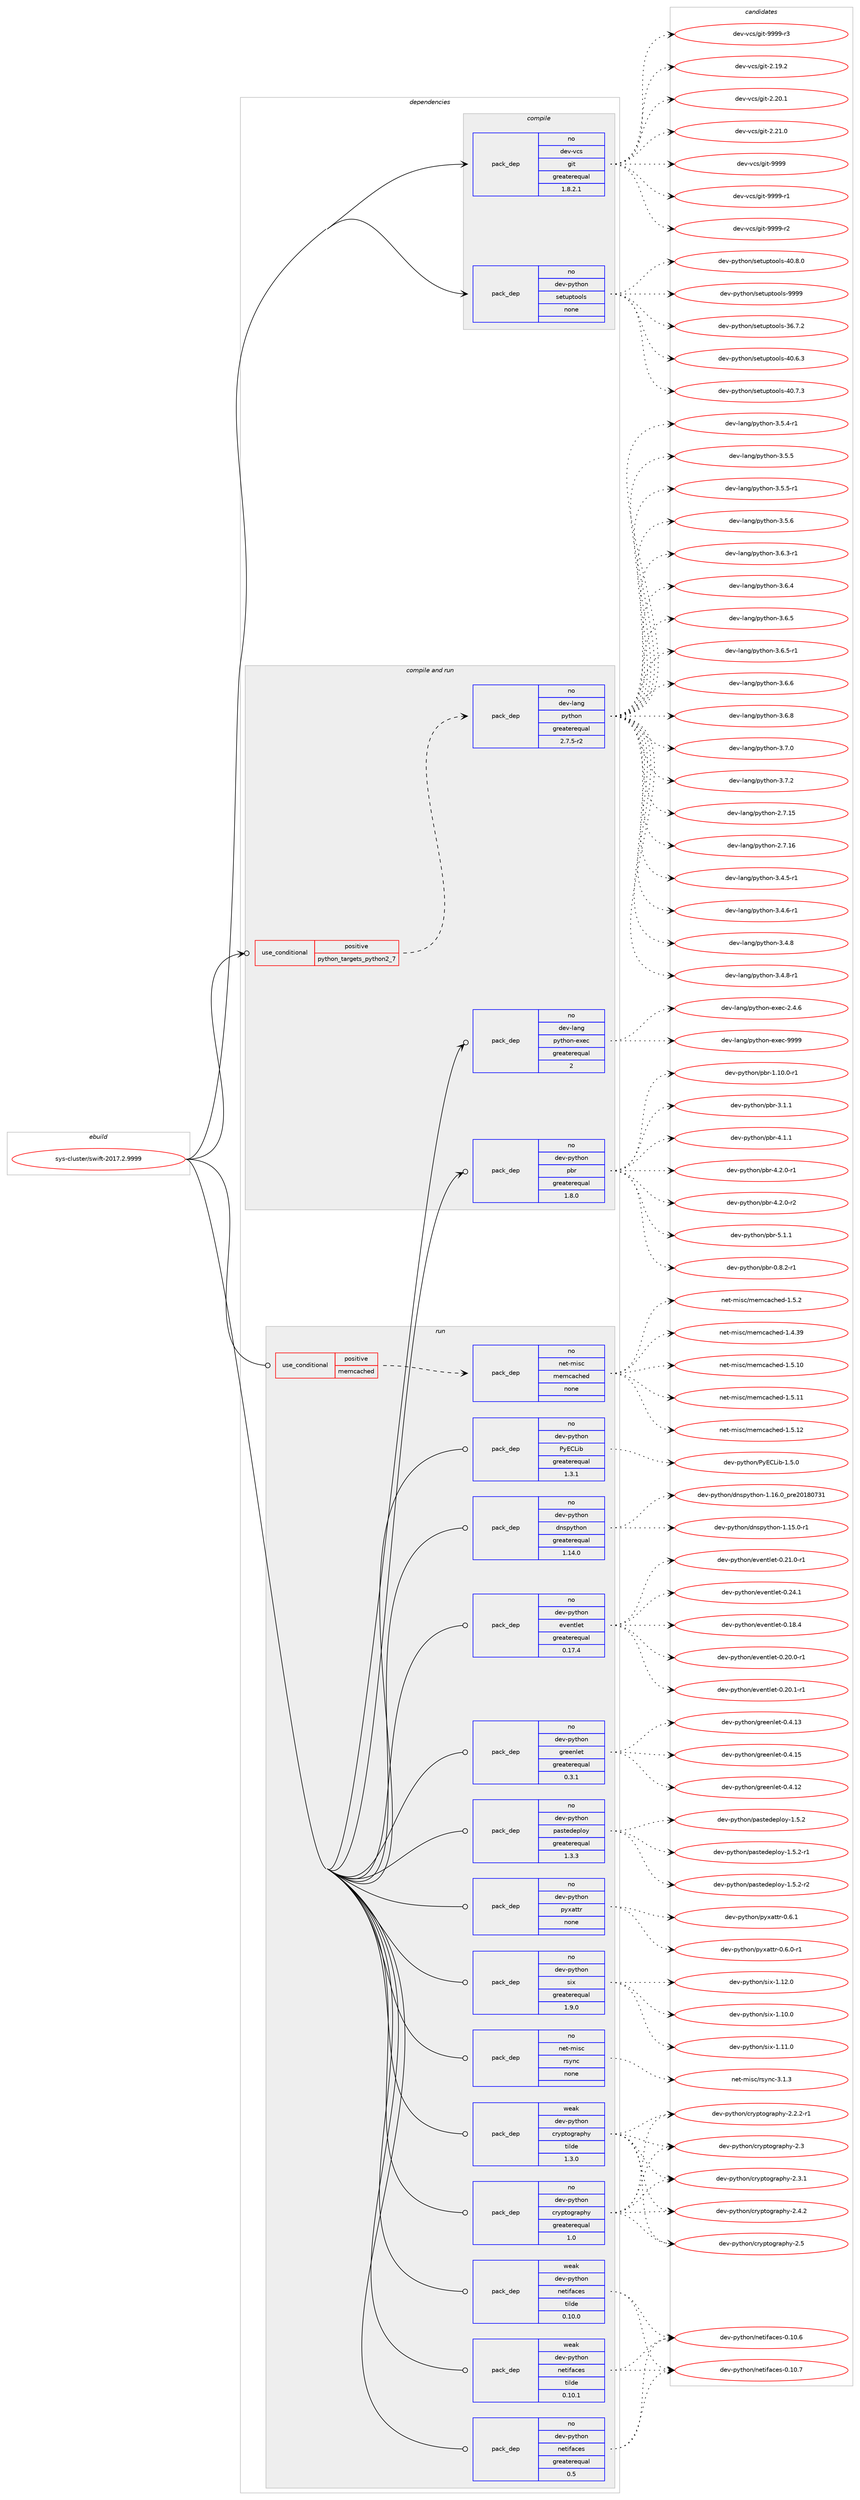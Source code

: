 digraph prolog {

# *************
# Graph options
# *************

newrank=true;
concentrate=true;
compound=true;
graph [rankdir=LR,fontname=Helvetica,fontsize=10,ranksep=1.5];#, ranksep=2.5, nodesep=0.2];
edge  [arrowhead=vee];
node  [fontname=Helvetica,fontsize=10];

# **********
# The ebuild
# **********

subgraph cluster_leftcol {
color=gray;
rank=same;
label=<<i>ebuild</i>>;
id [label="sys-cluster/swift-2017.2.9999", color=red, width=4, href="../sys-cluster/swift-2017.2.9999.svg"];
}

# ****************
# The dependencies
# ****************

subgraph cluster_midcol {
color=gray;
label=<<i>dependencies</i>>;
subgraph cluster_compile {
fillcolor="#eeeeee";
style=filled;
label=<<i>compile</i>>;
subgraph pack1238488 {
dependency1725992 [label=<<TABLE BORDER="0" CELLBORDER="1" CELLSPACING="0" CELLPADDING="4" WIDTH="220"><TR><TD ROWSPAN="6" CELLPADDING="30">pack_dep</TD></TR><TR><TD WIDTH="110">no</TD></TR><TR><TD>dev-python</TD></TR><TR><TD>setuptools</TD></TR><TR><TD>none</TD></TR><TR><TD></TD></TR></TABLE>>, shape=none, color=blue];
}
id:e -> dependency1725992:w [weight=20,style="solid",arrowhead="vee"];
subgraph pack1238489 {
dependency1725993 [label=<<TABLE BORDER="0" CELLBORDER="1" CELLSPACING="0" CELLPADDING="4" WIDTH="220"><TR><TD ROWSPAN="6" CELLPADDING="30">pack_dep</TD></TR><TR><TD WIDTH="110">no</TD></TR><TR><TD>dev-vcs</TD></TR><TR><TD>git</TD></TR><TR><TD>greaterequal</TD></TR><TR><TD>1.8.2.1</TD></TR></TABLE>>, shape=none, color=blue];
}
id:e -> dependency1725993:w [weight=20,style="solid",arrowhead="vee"];
}
subgraph cluster_compileandrun {
fillcolor="#eeeeee";
style=filled;
label=<<i>compile and run</i>>;
subgraph cond459225 {
dependency1725994 [label=<<TABLE BORDER="0" CELLBORDER="1" CELLSPACING="0" CELLPADDING="4"><TR><TD ROWSPAN="3" CELLPADDING="10">use_conditional</TD></TR><TR><TD>positive</TD></TR><TR><TD>python_targets_python2_7</TD></TR></TABLE>>, shape=none, color=red];
subgraph pack1238490 {
dependency1725995 [label=<<TABLE BORDER="0" CELLBORDER="1" CELLSPACING="0" CELLPADDING="4" WIDTH="220"><TR><TD ROWSPAN="6" CELLPADDING="30">pack_dep</TD></TR><TR><TD WIDTH="110">no</TD></TR><TR><TD>dev-lang</TD></TR><TR><TD>python</TD></TR><TR><TD>greaterequal</TD></TR><TR><TD>2.7.5-r2</TD></TR></TABLE>>, shape=none, color=blue];
}
dependency1725994:e -> dependency1725995:w [weight=20,style="dashed",arrowhead="vee"];
}
id:e -> dependency1725994:w [weight=20,style="solid",arrowhead="odotvee"];
subgraph pack1238491 {
dependency1725996 [label=<<TABLE BORDER="0" CELLBORDER="1" CELLSPACING="0" CELLPADDING="4" WIDTH="220"><TR><TD ROWSPAN="6" CELLPADDING="30">pack_dep</TD></TR><TR><TD WIDTH="110">no</TD></TR><TR><TD>dev-lang</TD></TR><TR><TD>python-exec</TD></TR><TR><TD>greaterequal</TD></TR><TR><TD>2</TD></TR></TABLE>>, shape=none, color=blue];
}
id:e -> dependency1725996:w [weight=20,style="solid",arrowhead="odotvee"];
subgraph pack1238492 {
dependency1725997 [label=<<TABLE BORDER="0" CELLBORDER="1" CELLSPACING="0" CELLPADDING="4" WIDTH="220"><TR><TD ROWSPAN="6" CELLPADDING="30">pack_dep</TD></TR><TR><TD WIDTH="110">no</TD></TR><TR><TD>dev-python</TD></TR><TR><TD>pbr</TD></TR><TR><TD>greaterequal</TD></TR><TR><TD>1.8.0</TD></TR></TABLE>>, shape=none, color=blue];
}
id:e -> dependency1725997:w [weight=20,style="solid",arrowhead="odotvee"];
}
subgraph cluster_run {
fillcolor="#eeeeee";
style=filled;
label=<<i>run</i>>;
subgraph cond459226 {
dependency1725998 [label=<<TABLE BORDER="0" CELLBORDER="1" CELLSPACING="0" CELLPADDING="4"><TR><TD ROWSPAN="3" CELLPADDING="10">use_conditional</TD></TR><TR><TD>positive</TD></TR><TR><TD>memcached</TD></TR></TABLE>>, shape=none, color=red];
subgraph pack1238493 {
dependency1725999 [label=<<TABLE BORDER="0" CELLBORDER="1" CELLSPACING="0" CELLPADDING="4" WIDTH="220"><TR><TD ROWSPAN="6" CELLPADDING="30">pack_dep</TD></TR><TR><TD WIDTH="110">no</TD></TR><TR><TD>net-misc</TD></TR><TR><TD>memcached</TD></TR><TR><TD>none</TD></TR><TR><TD></TD></TR></TABLE>>, shape=none, color=blue];
}
dependency1725998:e -> dependency1725999:w [weight=20,style="dashed",arrowhead="vee"];
}
id:e -> dependency1725998:w [weight=20,style="solid",arrowhead="odot"];
subgraph pack1238494 {
dependency1726000 [label=<<TABLE BORDER="0" CELLBORDER="1" CELLSPACING="0" CELLPADDING="4" WIDTH="220"><TR><TD ROWSPAN="6" CELLPADDING="30">pack_dep</TD></TR><TR><TD WIDTH="110">no</TD></TR><TR><TD>dev-python</TD></TR><TR><TD>PyECLib</TD></TR><TR><TD>greaterequal</TD></TR><TR><TD>1.3.1</TD></TR></TABLE>>, shape=none, color=blue];
}
id:e -> dependency1726000:w [weight=20,style="solid",arrowhead="odot"];
subgraph pack1238495 {
dependency1726001 [label=<<TABLE BORDER="0" CELLBORDER="1" CELLSPACING="0" CELLPADDING="4" WIDTH="220"><TR><TD ROWSPAN="6" CELLPADDING="30">pack_dep</TD></TR><TR><TD WIDTH="110">no</TD></TR><TR><TD>dev-python</TD></TR><TR><TD>cryptography</TD></TR><TR><TD>greaterequal</TD></TR><TR><TD>1.0</TD></TR></TABLE>>, shape=none, color=blue];
}
id:e -> dependency1726001:w [weight=20,style="solid",arrowhead="odot"];
subgraph pack1238496 {
dependency1726002 [label=<<TABLE BORDER="0" CELLBORDER="1" CELLSPACING="0" CELLPADDING="4" WIDTH="220"><TR><TD ROWSPAN="6" CELLPADDING="30">pack_dep</TD></TR><TR><TD WIDTH="110">no</TD></TR><TR><TD>dev-python</TD></TR><TR><TD>dnspython</TD></TR><TR><TD>greaterequal</TD></TR><TR><TD>1.14.0</TD></TR></TABLE>>, shape=none, color=blue];
}
id:e -> dependency1726002:w [weight=20,style="solid",arrowhead="odot"];
subgraph pack1238497 {
dependency1726003 [label=<<TABLE BORDER="0" CELLBORDER="1" CELLSPACING="0" CELLPADDING="4" WIDTH="220"><TR><TD ROWSPAN="6" CELLPADDING="30">pack_dep</TD></TR><TR><TD WIDTH="110">no</TD></TR><TR><TD>dev-python</TD></TR><TR><TD>eventlet</TD></TR><TR><TD>greaterequal</TD></TR><TR><TD>0.17.4</TD></TR></TABLE>>, shape=none, color=blue];
}
id:e -> dependency1726003:w [weight=20,style="solid",arrowhead="odot"];
subgraph pack1238498 {
dependency1726004 [label=<<TABLE BORDER="0" CELLBORDER="1" CELLSPACING="0" CELLPADDING="4" WIDTH="220"><TR><TD ROWSPAN="6" CELLPADDING="30">pack_dep</TD></TR><TR><TD WIDTH="110">no</TD></TR><TR><TD>dev-python</TD></TR><TR><TD>greenlet</TD></TR><TR><TD>greaterequal</TD></TR><TR><TD>0.3.1</TD></TR></TABLE>>, shape=none, color=blue];
}
id:e -> dependency1726004:w [weight=20,style="solid",arrowhead="odot"];
subgraph pack1238499 {
dependency1726005 [label=<<TABLE BORDER="0" CELLBORDER="1" CELLSPACING="0" CELLPADDING="4" WIDTH="220"><TR><TD ROWSPAN="6" CELLPADDING="30">pack_dep</TD></TR><TR><TD WIDTH="110">no</TD></TR><TR><TD>dev-python</TD></TR><TR><TD>netifaces</TD></TR><TR><TD>greaterequal</TD></TR><TR><TD>0.5</TD></TR></TABLE>>, shape=none, color=blue];
}
id:e -> dependency1726005:w [weight=20,style="solid",arrowhead="odot"];
subgraph pack1238500 {
dependency1726006 [label=<<TABLE BORDER="0" CELLBORDER="1" CELLSPACING="0" CELLPADDING="4" WIDTH="220"><TR><TD ROWSPAN="6" CELLPADDING="30">pack_dep</TD></TR><TR><TD WIDTH="110">no</TD></TR><TR><TD>dev-python</TD></TR><TR><TD>pastedeploy</TD></TR><TR><TD>greaterequal</TD></TR><TR><TD>1.3.3</TD></TR></TABLE>>, shape=none, color=blue];
}
id:e -> dependency1726006:w [weight=20,style="solid",arrowhead="odot"];
subgraph pack1238501 {
dependency1726007 [label=<<TABLE BORDER="0" CELLBORDER="1" CELLSPACING="0" CELLPADDING="4" WIDTH="220"><TR><TD ROWSPAN="6" CELLPADDING="30">pack_dep</TD></TR><TR><TD WIDTH="110">no</TD></TR><TR><TD>dev-python</TD></TR><TR><TD>pyxattr</TD></TR><TR><TD>none</TD></TR><TR><TD></TD></TR></TABLE>>, shape=none, color=blue];
}
id:e -> dependency1726007:w [weight=20,style="solid",arrowhead="odot"];
subgraph pack1238502 {
dependency1726008 [label=<<TABLE BORDER="0" CELLBORDER="1" CELLSPACING="0" CELLPADDING="4" WIDTH="220"><TR><TD ROWSPAN="6" CELLPADDING="30">pack_dep</TD></TR><TR><TD WIDTH="110">no</TD></TR><TR><TD>dev-python</TD></TR><TR><TD>six</TD></TR><TR><TD>greaterequal</TD></TR><TR><TD>1.9.0</TD></TR></TABLE>>, shape=none, color=blue];
}
id:e -> dependency1726008:w [weight=20,style="solid",arrowhead="odot"];
subgraph pack1238503 {
dependency1726009 [label=<<TABLE BORDER="0" CELLBORDER="1" CELLSPACING="0" CELLPADDING="4" WIDTH="220"><TR><TD ROWSPAN="6" CELLPADDING="30">pack_dep</TD></TR><TR><TD WIDTH="110">no</TD></TR><TR><TD>net-misc</TD></TR><TR><TD>rsync</TD></TR><TR><TD>none</TD></TR><TR><TD></TD></TR></TABLE>>, shape=none, color=blue];
}
id:e -> dependency1726009:w [weight=20,style="solid",arrowhead="odot"];
subgraph pack1238504 {
dependency1726010 [label=<<TABLE BORDER="0" CELLBORDER="1" CELLSPACING="0" CELLPADDING="4" WIDTH="220"><TR><TD ROWSPAN="6" CELLPADDING="30">pack_dep</TD></TR><TR><TD WIDTH="110">weak</TD></TR><TR><TD>dev-python</TD></TR><TR><TD>cryptography</TD></TR><TR><TD>tilde</TD></TR><TR><TD>1.3.0</TD></TR></TABLE>>, shape=none, color=blue];
}
id:e -> dependency1726010:w [weight=20,style="solid",arrowhead="odot"];
subgraph pack1238505 {
dependency1726011 [label=<<TABLE BORDER="0" CELLBORDER="1" CELLSPACING="0" CELLPADDING="4" WIDTH="220"><TR><TD ROWSPAN="6" CELLPADDING="30">pack_dep</TD></TR><TR><TD WIDTH="110">weak</TD></TR><TR><TD>dev-python</TD></TR><TR><TD>netifaces</TD></TR><TR><TD>tilde</TD></TR><TR><TD>0.10.0</TD></TR></TABLE>>, shape=none, color=blue];
}
id:e -> dependency1726011:w [weight=20,style="solid",arrowhead="odot"];
subgraph pack1238506 {
dependency1726012 [label=<<TABLE BORDER="0" CELLBORDER="1" CELLSPACING="0" CELLPADDING="4" WIDTH="220"><TR><TD ROWSPAN="6" CELLPADDING="30">pack_dep</TD></TR><TR><TD WIDTH="110">weak</TD></TR><TR><TD>dev-python</TD></TR><TR><TD>netifaces</TD></TR><TR><TD>tilde</TD></TR><TR><TD>0.10.1</TD></TR></TABLE>>, shape=none, color=blue];
}
id:e -> dependency1726012:w [weight=20,style="solid",arrowhead="odot"];
}
}

# **************
# The candidates
# **************

subgraph cluster_choices {
rank=same;
color=gray;
label=<<i>candidates</i>>;

subgraph choice1238488 {
color=black;
nodesep=1;
choice100101118451121211161041111104711510111611711211611111110811545515446554650 [label="dev-python/setuptools-36.7.2", color=red, width=4,href="../dev-python/setuptools-36.7.2.svg"];
choice100101118451121211161041111104711510111611711211611111110811545524846544651 [label="dev-python/setuptools-40.6.3", color=red, width=4,href="../dev-python/setuptools-40.6.3.svg"];
choice100101118451121211161041111104711510111611711211611111110811545524846554651 [label="dev-python/setuptools-40.7.3", color=red, width=4,href="../dev-python/setuptools-40.7.3.svg"];
choice100101118451121211161041111104711510111611711211611111110811545524846564648 [label="dev-python/setuptools-40.8.0", color=red, width=4,href="../dev-python/setuptools-40.8.0.svg"];
choice10010111845112121116104111110471151011161171121161111111081154557575757 [label="dev-python/setuptools-9999", color=red, width=4,href="../dev-python/setuptools-9999.svg"];
dependency1725992:e -> choice100101118451121211161041111104711510111611711211611111110811545515446554650:w [style=dotted,weight="100"];
dependency1725992:e -> choice100101118451121211161041111104711510111611711211611111110811545524846544651:w [style=dotted,weight="100"];
dependency1725992:e -> choice100101118451121211161041111104711510111611711211611111110811545524846554651:w [style=dotted,weight="100"];
dependency1725992:e -> choice100101118451121211161041111104711510111611711211611111110811545524846564648:w [style=dotted,weight="100"];
dependency1725992:e -> choice10010111845112121116104111110471151011161171121161111111081154557575757:w [style=dotted,weight="100"];
}
subgraph choice1238489 {
color=black;
nodesep=1;
choice10010111845118991154710310511645504649574650 [label="dev-vcs/git-2.19.2", color=red, width=4,href="../dev-vcs/git-2.19.2.svg"];
choice10010111845118991154710310511645504650484649 [label="dev-vcs/git-2.20.1", color=red, width=4,href="../dev-vcs/git-2.20.1.svg"];
choice10010111845118991154710310511645504650494648 [label="dev-vcs/git-2.21.0", color=red, width=4,href="../dev-vcs/git-2.21.0.svg"];
choice1001011184511899115471031051164557575757 [label="dev-vcs/git-9999", color=red, width=4,href="../dev-vcs/git-9999.svg"];
choice10010111845118991154710310511645575757574511449 [label="dev-vcs/git-9999-r1", color=red, width=4,href="../dev-vcs/git-9999-r1.svg"];
choice10010111845118991154710310511645575757574511450 [label="dev-vcs/git-9999-r2", color=red, width=4,href="../dev-vcs/git-9999-r2.svg"];
choice10010111845118991154710310511645575757574511451 [label="dev-vcs/git-9999-r3", color=red, width=4,href="../dev-vcs/git-9999-r3.svg"];
dependency1725993:e -> choice10010111845118991154710310511645504649574650:w [style=dotted,weight="100"];
dependency1725993:e -> choice10010111845118991154710310511645504650484649:w [style=dotted,weight="100"];
dependency1725993:e -> choice10010111845118991154710310511645504650494648:w [style=dotted,weight="100"];
dependency1725993:e -> choice1001011184511899115471031051164557575757:w [style=dotted,weight="100"];
dependency1725993:e -> choice10010111845118991154710310511645575757574511449:w [style=dotted,weight="100"];
dependency1725993:e -> choice10010111845118991154710310511645575757574511450:w [style=dotted,weight="100"];
dependency1725993:e -> choice10010111845118991154710310511645575757574511451:w [style=dotted,weight="100"];
}
subgraph choice1238490 {
color=black;
nodesep=1;
choice10010111845108971101034711212111610411111045504655464953 [label="dev-lang/python-2.7.15", color=red, width=4,href="../dev-lang/python-2.7.15.svg"];
choice10010111845108971101034711212111610411111045504655464954 [label="dev-lang/python-2.7.16", color=red, width=4,href="../dev-lang/python-2.7.16.svg"];
choice1001011184510897110103471121211161041111104551465246534511449 [label="dev-lang/python-3.4.5-r1", color=red, width=4,href="../dev-lang/python-3.4.5-r1.svg"];
choice1001011184510897110103471121211161041111104551465246544511449 [label="dev-lang/python-3.4.6-r1", color=red, width=4,href="../dev-lang/python-3.4.6-r1.svg"];
choice100101118451089711010347112121116104111110455146524656 [label="dev-lang/python-3.4.8", color=red, width=4,href="../dev-lang/python-3.4.8.svg"];
choice1001011184510897110103471121211161041111104551465246564511449 [label="dev-lang/python-3.4.8-r1", color=red, width=4,href="../dev-lang/python-3.4.8-r1.svg"];
choice1001011184510897110103471121211161041111104551465346524511449 [label="dev-lang/python-3.5.4-r1", color=red, width=4,href="../dev-lang/python-3.5.4-r1.svg"];
choice100101118451089711010347112121116104111110455146534653 [label="dev-lang/python-3.5.5", color=red, width=4,href="../dev-lang/python-3.5.5.svg"];
choice1001011184510897110103471121211161041111104551465346534511449 [label="dev-lang/python-3.5.5-r1", color=red, width=4,href="../dev-lang/python-3.5.5-r1.svg"];
choice100101118451089711010347112121116104111110455146534654 [label="dev-lang/python-3.5.6", color=red, width=4,href="../dev-lang/python-3.5.6.svg"];
choice1001011184510897110103471121211161041111104551465446514511449 [label="dev-lang/python-3.6.3-r1", color=red, width=4,href="../dev-lang/python-3.6.3-r1.svg"];
choice100101118451089711010347112121116104111110455146544652 [label="dev-lang/python-3.6.4", color=red, width=4,href="../dev-lang/python-3.6.4.svg"];
choice100101118451089711010347112121116104111110455146544653 [label="dev-lang/python-3.6.5", color=red, width=4,href="../dev-lang/python-3.6.5.svg"];
choice1001011184510897110103471121211161041111104551465446534511449 [label="dev-lang/python-3.6.5-r1", color=red, width=4,href="../dev-lang/python-3.6.5-r1.svg"];
choice100101118451089711010347112121116104111110455146544654 [label="dev-lang/python-3.6.6", color=red, width=4,href="../dev-lang/python-3.6.6.svg"];
choice100101118451089711010347112121116104111110455146544656 [label="dev-lang/python-3.6.8", color=red, width=4,href="../dev-lang/python-3.6.8.svg"];
choice100101118451089711010347112121116104111110455146554648 [label="dev-lang/python-3.7.0", color=red, width=4,href="../dev-lang/python-3.7.0.svg"];
choice100101118451089711010347112121116104111110455146554650 [label="dev-lang/python-3.7.2", color=red, width=4,href="../dev-lang/python-3.7.2.svg"];
dependency1725995:e -> choice10010111845108971101034711212111610411111045504655464953:w [style=dotted,weight="100"];
dependency1725995:e -> choice10010111845108971101034711212111610411111045504655464954:w [style=dotted,weight="100"];
dependency1725995:e -> choice1001011184510897110103471121211161041111104551465246534511449:w [style=dotted,weight="100"];
dependency1725995:e -> choice1001011184510897110103471121211161041111104551465246544511449:w [style=dotted,weight="100"];
dependency1725995:e -> choice100101118451089711010347112121116104111110455146524656:w [style=dotted,weight="100"];
dependency1725995:e -> choice1001011184510897110103471121211161041111104551465246564511449:w [style=dotted,weight="100"];
dependency1725995:e -> choice1001011184510897110103471121211161041111104551465346524511449:w [style=dotted,weight="100"];
dependency1725995:e -> choice100101118451089711010347112121116104111110455146534653:w [style=dotted,weight="100"];
dependency1725995:e -> choice1001011184510897110103471121211161041111104551465346534511449:w [style=dotted,weight="100"];
dependency1725995:e -> choice100101118451089711010347112121116104111110455146534654:w [style=dotted,weight="100"];
dependency1725995:e -> choice1001011184510897110103471121211161041111104551465446514511449:w [style=dotted,weight="100"];
dependency1725995:e -> choice100101118451089711010347112121116104111110455146544652:w [style=dotted,weight="100"];
dependency1725995:e -> choice100101118451089711010347112121116104111110455146544653:w [style=dotted,weight="100"];
dependency1725995:e -> choice1001011184510897110103471121211161041111104551465446534511449:w [style=dotted,weight="100"];
dependency1725995:e -> choice100101118451089711010347112121116104111110455146544654:w [style=dotted,weight="100"];
dependency1725995:e -> choice100101118451089711010347112121116104111110455146544656:w [style=dotted,weight="100"];
dependency1725995:e -> choice100101118451089711010347112121116104111110455146554648:w [style=dotted,weight="100"];
dependency1725995:e -> choice100101118451089711010347112121116104111110455146554650:w [style=dotted,weight="100"];
}
subgraph choice1238491 {
color=black;
nodesep=1;
choice1001011184510897110103471121211161041111104510112010199455046524654 [label="dev-lang/python-exec-2.4.6", color=red, width=4,href="../dev-lang/python-exec-2.4.6.svg"];
choice10010111845108971101034711212111610411111045101120101994557575757 [label="dev-lang/python-exec-9999", color=red, width=4,href="../dev-lang/python-exec-9999.svg"];
dependency1725996:e -> choice1001011184510897110103471121211161041111104510112010199455046524654:w [style=dotted,weight="100"];
dependency1725996:e -> choice10010111845108971101034711212111610411111045101120101994557575757:w [style=dotted,weight="100"];
}
subgraph choice1238492 {
color=black;
nodesep=1;
choice1001011184511212111610411111047112981144548465646504511449 [label="dev-python/pbr-0.8.2-r1", color=red, width=4,href="../dev-python/pbr-0.8.2-r1.svg"];
choice100101118451121211161041111104711298114454946494846484511449 [label="dev-python/pbr-1.10.0-r1", color=red, width=4,href="../dev-python/pbr-1.10.0-r1.svg"];
choice100101118451121211161041111104711298114455146494649 [label="dev-python/pbr-3.1.1", color=red, width=4,href="../dev-python/pbr-3.1.1.svg"];
choice100101118451121211161041111104711298114455246494649 [label="dev-python/pbr-4.1.1", color=red, width=4,href="../dev-python/pbr-4.1.1.svg"];
choice1001011184511212111610411111047112981144552465046484511449 [label="dev-python/pbr-4.2.0-r1", color=red, width=4,href="../dev-python/pbr-4.2.0-r1.svg"];
choice1001011184511212111610411111047112981144552465046484511450 [label="dev-python/pbr-4.2.0-r2", color=red, width=4,href="../dev-python/pbr-4.2.0-r2.svg"];
choice100101118451121211161041111104711298114455346494649 [label="dev-python/pbr-5.1.1", color=red, width=4,href="../dev-python/pbr-5.1.1.svg"];
dependency1725997:e -> choice1001011184511212111610411111047112981144548465646504511449:w [style=dotted,weight="100"];
dependency1725997:e -> choice100101118451121211161041111104711298114454946494846484511449:w [style=dotted,weight="100"];
dependency1725997:e -> choice100101118451121211161041111104711298114455146494649:w [style=dotted,weight="100"];
dependency1725997:e -> choice100101118451121211161041111104711298114455246494649:w [style=dotted,weight="100"];
dependency1725997:e -> choice1001011184511212111610411111047112981144552465046484511449:w [style=dotted,weight="100"];
dependency1725997:e -> choice1001011184511212111610411111047112981144552465046484511450:w [style=dotted,weight="100"];
dependency1725997:e -> choice100101118451121211161041111104711298114455346494649:w [style=dotted,weight="100"];
}
subgraph choice1238493 {
color=black;
nodesep=1;
choice11010111645109105115994710910110999979910410110045494652465157 [label="net-misc/memcached-1.4.39", color=red, width=4,href="../net-misc/memcached-1.4.39.svg"];
choice11010111645109105115994710910110999979910410110045494653464948 [label="net-misc/memcached-1.5.10", color=red, width=4,href="../net-misc/memcached-1.5.10.svg"];
choice11010111645109105115994710910110999979910410110045494653464949 [label="net-misc/memcached-1.5.11", color=red, width=4,href="../net-misc/memcached-1.5.11.svg"];
choice11010111645109105115994710910110999979910410110045494653464950 [label="net-misc/memcached-1.5.12", color=red, width=4,href="../net-misc/memcached-1.5.12.svg"];
choice110101116451091051159947109101109999799104101100454946534650 [label="net-misc/memcached-1.5.2", color=red, width=4,href="../net-misc/memcached-1.5.2.svg"];
dependency1725999:e -> choice11010111645109105115994710910110999979910410110045494652465157:w [style=dotted,weight="100"];
dependency1725999:e -> choice11010111645109105115994710910110999979910410110045494653464948:w [style=dotted,weight="100"];
dependency1725999:e -> choice11010111645109105115994710910110999979910410110045494653464949:w [style=dotted,weight="100"];
dependency1725999:e -> choice11010111645109105115994710910110999979910410110045494653464950:w [style=dotted,weight="100"];
dependency1725999:e -> choice110101116451091051159947109101109999799104101100454946534650:w [style=dotted,weight="100"];
}
subgraph choice1238494 {
color=black;
nodesep=1;
choice10010111845112121116104111110478012169677610598454946534648 [label="dev-python/PyECLib-1.5.0", color=red, width=4,href="../dev-python/PyECLib-1.5.0.svg"];
dependency1726000:e -> choice10010111845112121116104111110478012169677610598454946534648:w [style=dotted,weight="100"];
}
subgraph choice1238495 {
color=black;
nodesep=1;
choice100101118451121211161041111104799114121112116111103114971121041214550465046504511449 [label="dev-python/cryptography-2.2.2-r1", color=red, width=4,href="../dev-python/cryptography-2.2.2-r1.svg"];
choice1001011184511212111610411111047991141211121161111031149711210412145504651 [label="dev-python/cryptography-2.3", color=red, width=4,href="../dev-python/cryptography-2.3.svg"];
choice10010111845112121116104111110479911412111211611110311497112104121455046514649 [label="dev-python/cryptography-2.3.1", color=red, width=4,href="../dev-python/cryptography-2.3.1.svg"];
choice10010111845112121116104111110479911412111211611110311497112104121455046524650 [label="dev-python/cryptography-2.4.2", color=red, width=4,href="../dev-python/cryptography-2.4.2.svg"];
choice1001011184511212111610411111047991141211121161111031149711210412145504653 [label="dev-python/cryptography-2.5", color=red, width=4,href="../dev-python/cryptography-2.5.svg"];
dependency1726001:e -> choice100101118451121211161041111104799114121112116111103114971121041214550465046504511449:w [style=dotted,weight="100"];
dependency1726001:e -> choice1001011184511212111610411111047991141211121161111031149711210412145504651:w [style=dotted,weight="100"];
dependency1726001:e -> choice10010111845112121116104111110479911412111211611110311497112104121455046514649:w [style=dotted,weight="100"];
dependency1726001:e -> choice10010111845112121116104111110479911412111211611110311497112104121455046524650:w [style=dotted,weight="100"];
dependency1726001:e -> choice1001011184511212111610411111047991141211121161111031149711210412145504653:w [style=dotted,weight="100"];
}
subgraph choice1238496 {
color=black;
nodesep=1;
choice1001011184511212111610411111047100110115112121116104111110454946495346484511449 [label="dev-python/dnspython-1.15.0-r1", color=red, width=4,href="../dev-python/dnspython-1.15.0-r1.svg"];
choice100101118451121211161041111104710011011511212111610411111045494649544648951121141015048495648555149 [label="dev-python/dnspython-1.16.0_pre20180731", color=red, width=4,href="../dev-python/dnspython-1.16.0_pre20180731.svg"];
dependency1726002:e -> choice1001011184511212111610411111047100110115112121116104111110454946495346484511449:w [style=dotted,weight="100"];
dependency1726002:e -> choice100101118451121211161041111104710011011511212111610411111045494649544648951121141015048495648555149:w [style=dotted,weight="100"];
}
subgraph choice1238497 {
color=black;
nodesep=1;
choice100101118451121211161041111104710111810111011610810111645484649564652 [label="dev-python/eventlet-0.18.4", color=red, width=4,href="../dev-python/eventlet-0.18.4.svg"];
choice1001011184511212111610411111047101118101110116108101116454846504846484511449 [label="dev-python/eventlet-0.20.0-r1", color=red, width=4,href="../dev-python/eventlet-0.20.0-r1.svg"];
choice1001011184511212111610411111047101118101110116108101116454846504846494511449 [label="dev-python/eventlet-0.20.1-r1", color=red, width=4,href="../dev-python/eventlet-0.20.1-r1.svg"];
choice1001011184511212111610411111047101118101110116108101116454846504946484511449 [label="dev-python/eventlet-0.21.0-r1", color=red, width=4,href="../dev-python/eventlet-0.21.0-r1.svg"];
choice100101118451121211161041111104710111810111011610810111645484650524649 [label="dev-python/eventlet-0.24.1", color=red, width=4,href="../dev-python/eventlet-0.24.1.svg"];
dependency1726003:e -> choice100101118451121211161041111104710111810111011610810111645484649564652:w [style=dotted,weight="100"];
dependency1726003:e -> choice1001011184511212111610411111047101118101110116108101116454846504846484511449:w [style=dotted,weight="100"];
dependency1726003:e -> choice1001011184511212111610411111047101118101110116108101116454846504846494511449:w [style=dotted,weight="100"];
dependency1726003:e -> choice1001011184511212111610411111047101118101110116108101116454846504946484511449:w [style=dotted,weight="100"];
dependency1726003:e -> choice100101118451121211161041111104710111810111011610810111645484650524649:w [style=dotted,weight="100"];
}
subgraph choice1238498 {
color=black;
nodesep=1;
choice100101118451121211161041111104710311410110111010810111645484652464950 [label="dev-python/greenlet-0.4.12", color=red, width=4,href="../dev-python/greenlet-0.4.12.svg"];
choice100101118451121211161041111104710311410110111010810111645484652464951 [label="dev-python/greenlet-0.4.13", color=red, width=4,href="../dev-python/greenlet-0.4.13.svg"];
choice100101118451121211161041111104710311410110111010810111645484652464953 [label="dev-python/greenlet-0.4.15", color=red, width=4,href="../dev-python/greenlet-0.4.15.svg"];
dependency1726004:e -> choice100101118451121211161041111104710311410110111010810111645484652464950:w [style=dotted,weight="100"];
dependency1726004:e -> choice100101118451121211161041111104710311410110111010810111645484652464951:w [style=dotted,weight="100"];
dependency1726004:e -> choice100101118451121211161041111104710311410110111010810111645484652464953:w [style=dotted,weight="100"];
}
subgraph choice1238499 {
color=black;
nodesep=1;
choice1001011184511212111610411111047110101116105102979910111545484649484654 [label="dev-python/netifaces-0.10.6", color=red, width=4,href="../dev-python/netifaces-0.10.6.svg"];
choice1001011184511212111610411111047110101116105102979910111545484649484655 [label="dev-python/netifaces-0.10.7", color=red, width=4,href="../dev-python/netifaces-0.10.7.svg"];
dependency1726005:e -> choice1001011184511212111610411111047110101116105102979910111545484649484654:w [style=dotted,weight="100"];
dependency1726005:e -> choice1001011184511212111610411111047110101116105102979910111545484649484655:w [style=dotted,weight="100"];
}
subgraph choice1238500 {
color=black;
nodesep=1;
choice100101118451121211161041111104711297115116101100101112108111121454946534650 [label="dev-python/pastedeploy-1.5.2", color=red, width=4,href="../dev-python/pastedeploy-1.5.2.svg"];
choice1001011184511212111610411111047112971151161011001011121081111214549465346504511449 [label="dev-python/pastedeploy-1.5.2-r1", color=red, width=4,href="../dev-python/pastedeploy-1.5.2-r1.svg"];
choice1001011184511212111610411111047112971151161011001011121081111214549465346504511450 [label="dev-python/pastedeploy-1.5.2-r2", color=red, width=4,href="../dev-python/pastedeploy-1.5.2-r2.svg"];
dependency1726006:e -> choice100101118451121211161041111104711297115116101100101112108111121454946534650:w [style=dotted,weight="100"];
dependency1726006:e -> choice1001011184511212111610411111047112971151161011001011121081111214549465346504511449:w [style=dotted,weight="100"];
dependency1726006:e -> choice1001011184511212111610411111047112971151161011001011121081111214549465346504511450:w [style=dotted,weight="100"];
}
subgraph choice1238501 {
color=black;
nodesep=1;
choice1001011184511212111610411111047112121120971161161144548465446484511449 [label="dev-python/pyxattr-0.6.0-r1", color=red, width=4,href="../dev-python/pyxattr-0.6.0-r1.svg"];
choice100101118451121211161041111104711212112097116116114454846544649 [label="dev-python/pyxattr-0.6.1", color=red, width=4,href="../dev-python/pyxattr-0.6.1.svg"];
dependency1726007:e -> choice1001011184511212111610411111047112121120971161161144548465446484511449:w [style=dotted,weight="100"];
dependency1726007:e -> choice100101118451121211161041111104711212112097116116114454846544649:w [style=dotted,weight="100"];
}
subgraph choice1238502 {
color=black;
nodesep=1;
choice100101118451121211161041111104711510512045494649484648 [label="dev-python/six-1.10.0", color=red, width=4,href="../dev-python/six-1.10.0.svg"];
choice100101118451121211161041111104711510512045494649494648 [label="dev-python/six-1.11.0", color=red, width=4,href="../dev-python/six-1.11.0.svg"];
choice100101118451121211161041111104711510512045494649504648 [label="dev-python/six-1.12.0", color=red, width=4,href="../dev-python/six-1.12.0.svg"];
dependency1726008:e -> choice100101118451121211161041111104711510512045494649484648:w [style=dotted,weight="100"];
dependency1726008:e -> choice100101118451121211161041111104711510512045494649494648:w [style=dotted,weight="100"];
dependency1726008:e -> choice100101118451121211161041111104711510512045494649504648:w [style=dotted,weight="100"];
}
subgraph choice1238503 {
color=black;
nodesep=1;
choice11010111645109105115994711411512111099455146494651 [label="net-misc/rsync-3.1.3", color=red, width=4,href="../net-misc/rsync-3.1.3.svg"];
dependency1726009:e -> choice11010111645109105115994711411512111099455146494651:w [style=dotted,weight="100"];
}
subgraph choice1238504 {
color=black;
nodesep=1;
choice100101118451121211161041111104799114121112116111103114971121041214550465046504511449 [label="dev-python/cryptography-2.2.2-r1", color=red, width=4,href="../dev-python/cryptography-2.2.2-r1.svg"];
choice1001011184511212111610411111047991141211121161111031149711210412145504651 [label="dev-python/cryptography-2.3", color=red, width=4,href="../dev-python/cryptography-2.3.svg"];
choice10010111845112121116104111110479911412111211611110311497112104121455046514649 [label="dev-python/cryptography-2.3.1", color=red, width=4,href="../dev-python/cryptography-2.3.1.svg"];
choice10010111845112121116104111110479911412111211611110311497112104121455046524650 [label="dev-python/cryptography-2.4.2", color=red, width=4,href="../dev-python/cryptography-2.4.2.svg"];
choice1001011184511212111610411111047991141211121161111031149711210412145504653 [label="dev-python/cryptography-2.5", color=red, width=4,href="../dev-python/cryptography-2.5.svg"];
dependency1726010:e -> choice100101118451121211161041111104799114121112116111103114971121041214550465046504511449:w [style=dotted,weight="100"];
dependency1726010:e -> choice1001011184511212111610411111047991141211121161111031149711210412145504651:w [style=dotted,weight="100"];
dependency1726010:e -> choice10010111845112121116104111110479911412111211611110311497112104121455046514649:w [style=dotted,weight="100"];
dependency1726010:e -> choice10010111845112121116104111110479911412111211611110311497112104121455046524650:w [style=dotted,weight="100"];
dependency1726010:e -> choice1001011184511212111610411111047991141211121161111031149711210412145504653:w [style=dotted,weight="100"];
}
subgraph choice1238505 {
color=black;
nodesep=1;
choice1001011184511212111610411111047110101116105102979910111545484649484654 [label="dev-python/netifaces-0.10.6", color=red, width=4,href="../dev-python/netifaces-0.10.6.svg"];
choice1001011184511212111610411111047110101116105102979910111545484649484655 [label="dev-python/netifaces-0.10.7", color=red, width=4,href="../dev-python/netifaces-0.10.7.svg"];
dependency1726011:e -> choice1001011184511212111610411111047110101116105102979910111545484649484654:w [style=dotted,weight="100"];
dependency1726011:e -> choice1001011184511212111610411111047110101116105102979910111545484649484655:w [style=dotted,weight="100"];
}
subgraph choice1238506 {
color=black;
nodesep=1;
choice1001011184511212111610411111047110101116105102979910111545484649484654 [label="dev-python/netifaces-0.10.6", color=red, width=4,href="../dev-python/netifaces-0.10.6.svg"];
choice1001011184511212111610411111047110101116105102979910111545484649484655 [label="dev-python/netifaces-0.10.7", color=red, width=4,href="../dev-python/netifaces-0.10.7.svg"];
dependency1726012:e -> choice1001011184511212111610411111047110101116105102979910111545484649484654:w [style=dotted,weight="100"];
dependency1726012:e -> choice1001011184511212111610411111047110101116105102979910111545484649484655:w [style=dotted,weight="100"];
}
}

}
